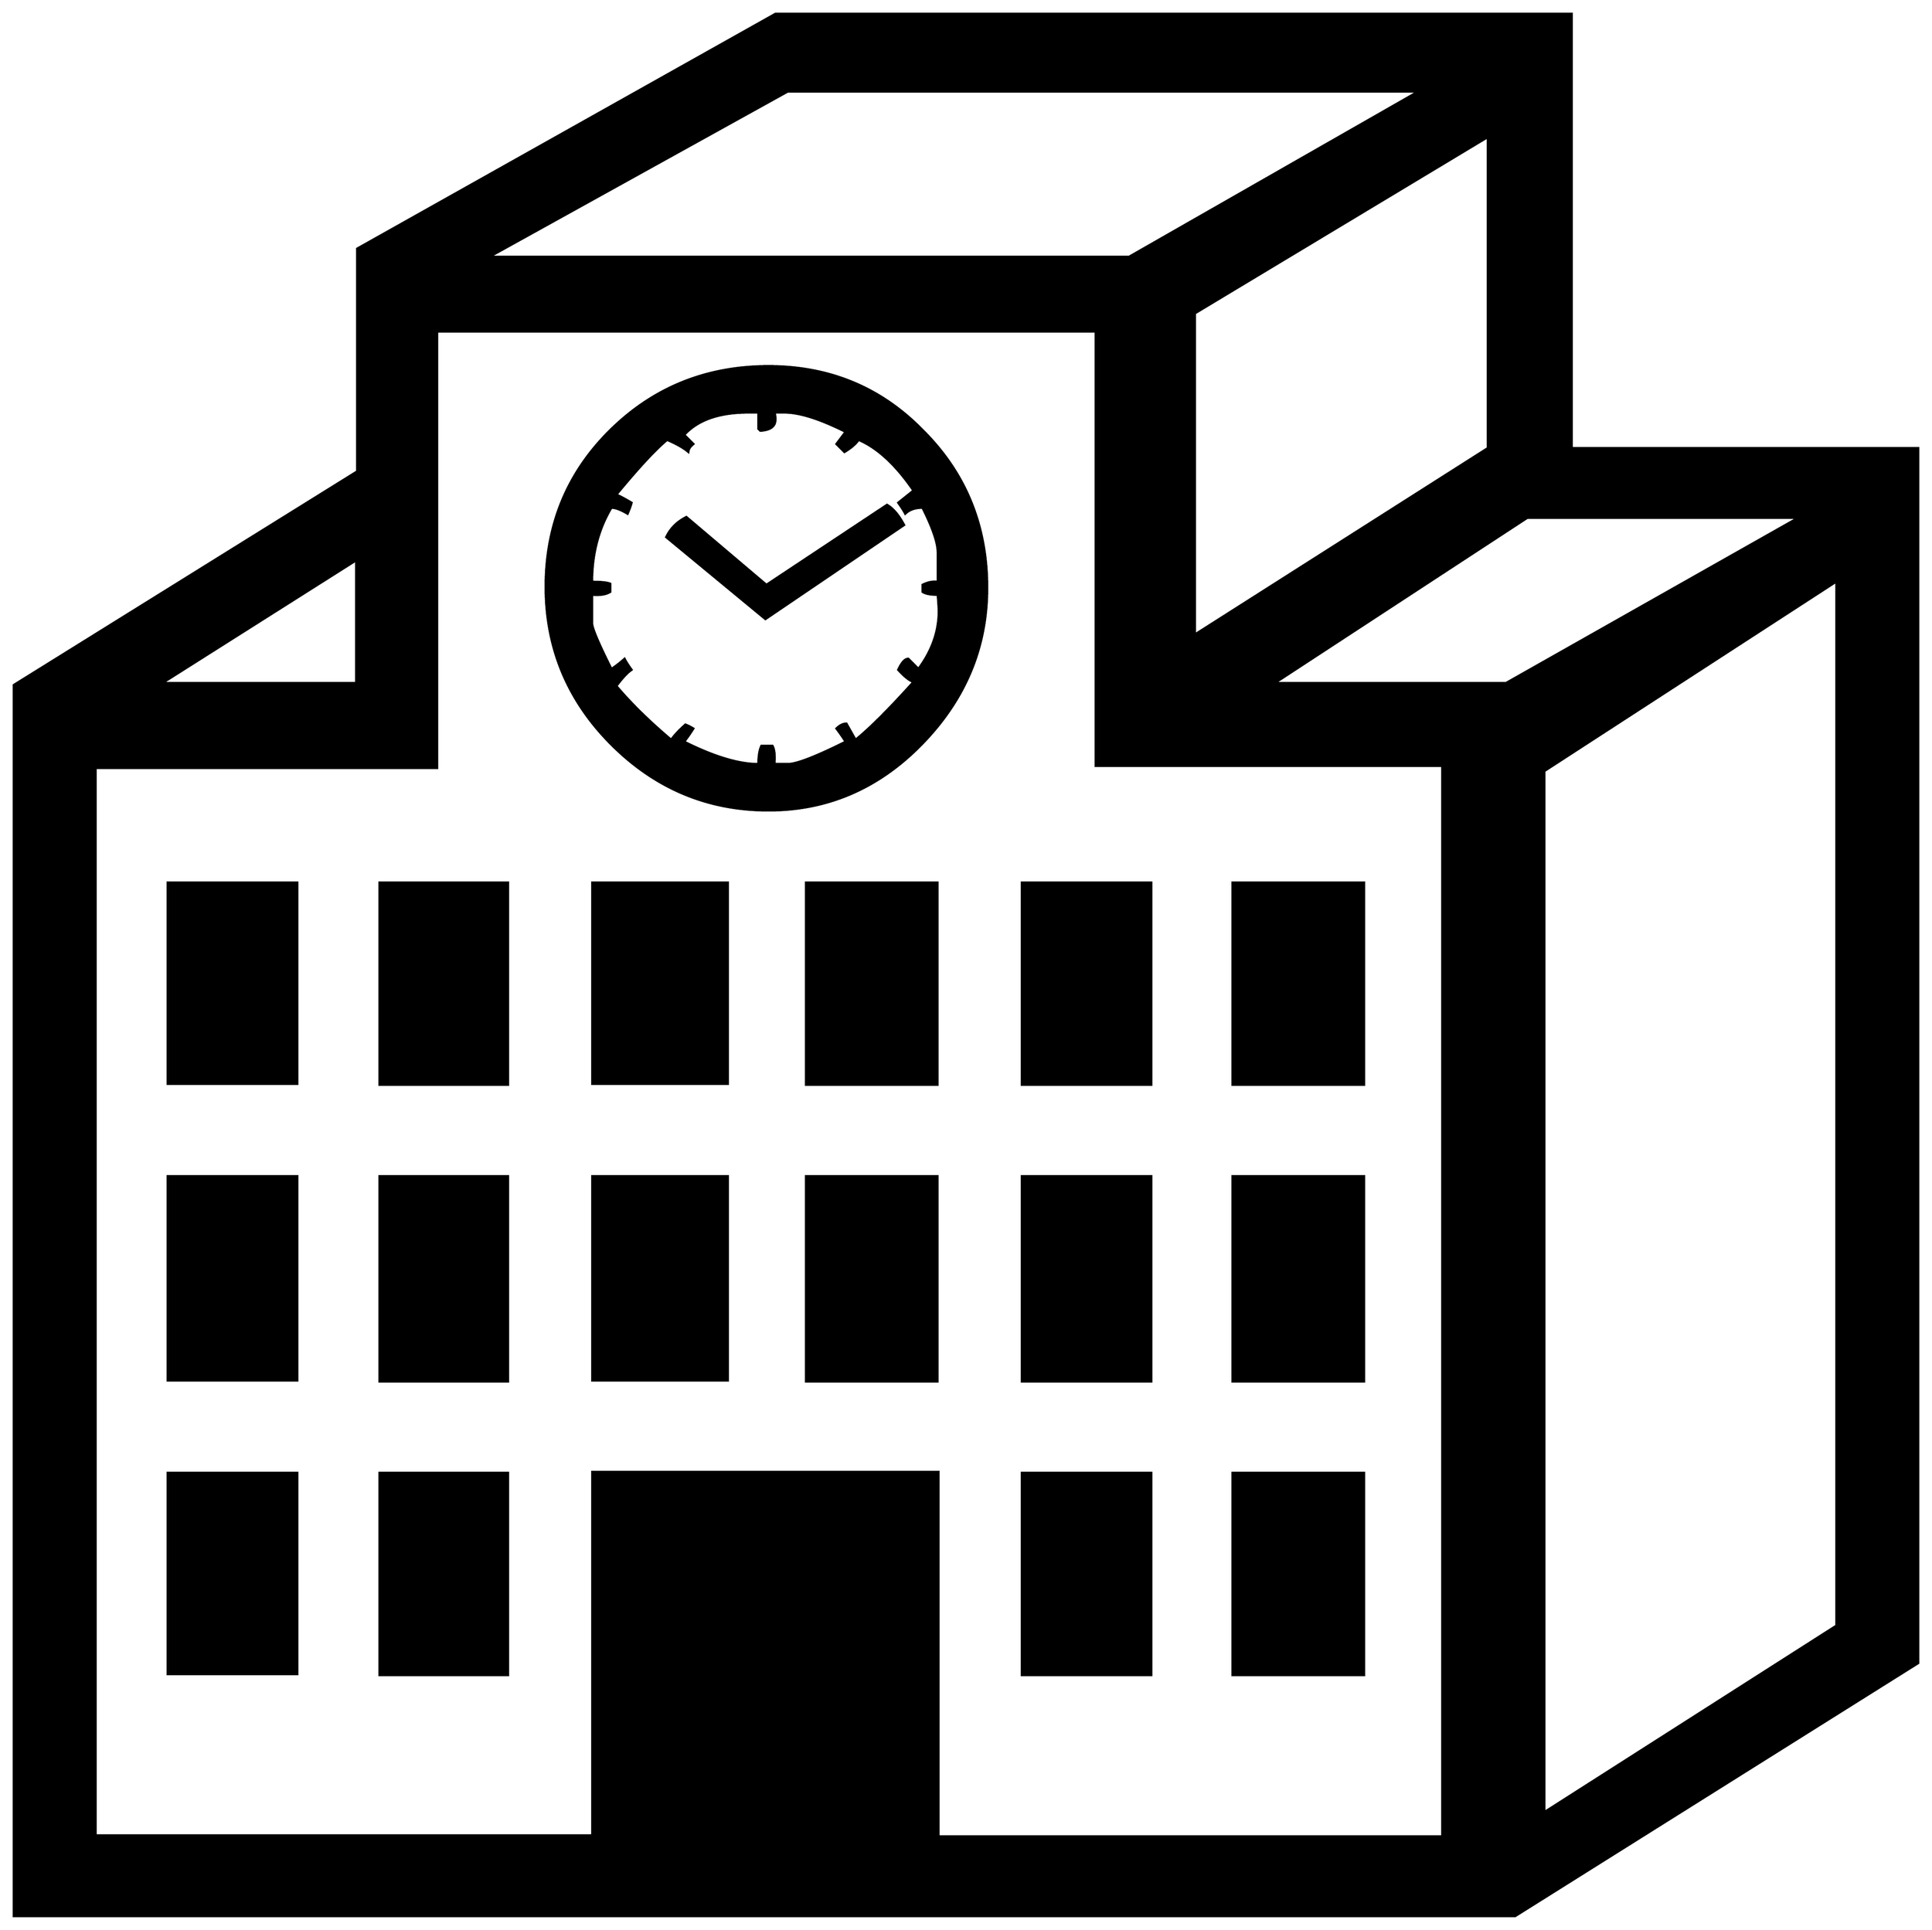 


\begin{tikzpicture}[y=0.80pt, x=0.80pt, yscale=-1.0, xscale=1.0, inner sep=0pt, outer sep=0pt]
\begin{scope}[shift={(100.0,1701.0)},nonzero rule]
  \path[draw=.,fill=.,line width=1.600pt] (1962.0,112.0) --
    (1564.0,362.0) -- (82.0,362.0) -- (82.0,-854.0) --
    (421.0,-1065.0) -- (421.0,-1285.0) -- (834.0,-1517.0) --
    (1620.0,-1517.0) -- (1620.0,-1088.0) -- (1962.0,-1088.0) --
    (1962.0,112.0) -- cycle(1537.0,-1088.0) -- (1537.0,-1395.0)
    -- (1248.0,-1221.0) -- (1248.0,-904.0) -- (1537.0,-1088.0)
    -- cycle(1843.0,-1019.0) -- (1576.0,-1019.0) --
    (1327.0,-856.0) -- (1555.0,-856.0) -- (1843.0,-1019.0) --
    cycle(1468.0,-1440.0) -- (846.0,-1440.0) -- (552.0,-1277.0)
    -- (1183.0,-1277.0) -- (1468.0,-1440.0) --
    cycle(1881.0,75.0) -- (1881.0,-956.0) -- (1593.0,-769.0) --
    (1593.0,259.0) -- (1881.0,75.0) -- cycle(1492.0,283.0) --
    (1492.0,-774.0) -- (1150.0,-774.0) -- (1150.0,-1203.0) --
    (500.0,-1203.0) -- (500.0,-772.0) -- (163.0,-772.0) --
    (163.0,282.0) -- (653.0,282.0) -- (653.0,-77.0) --
    (995.0,-77.0) -- (995.0,283.0) -- (1492.0,283.0) --
    cycle(420.0,-856.0) -- (420.0,-977.0) -- (229.0,-856.0) --
    (420.0,-856.0) -- cycle(1415.0,-459.0) -- (1285.0,-459.0) --
    (1285.0,-659.0) -- (1415.0,-659.0) -- (1415.0,-459.0) --
    cycle(1043.0,-950.0) .. controls (1043.0,-891.333) and
    (1021.667,-840.0) .. (979.0,-796.0) .. controls (936.333,-752.0)
    and (885.667,-730.0) .. (827.0,-730.0) .. controls
    (767.0,-730.0) and (715.333,-751.667) .. (672.0,-795.0) ..
    controls (628.667,-838.333) and (607.0,-890.333) .. (607.0,-951.0)
    .. controls (607.0,-1012.333) and (628.333,-1064.0) ..
    (671.0,-1106.0) .. controls (713.667,-1148.0) and
    (765.667,-1169.0) .. (827.0,-1169.0) .. controls
    (887.667,-1169.0) and (938.667,-1147.667) .. (980.0,-1105.0) ..
    controls (1022.0,-1063.0) and (1043.0,-1011.333) ..
    (1043.0,-950.0) -- cycle(1205.0,-459.0) -- (1077.0,-459.0)
    -- (1077.0,-659.0) -- (1205.0,-659.0) -- (1205.0,-459.0) --
    cycle(1415.0,-166.0) -- (1285.0,-166.0) -- (1285.0,-369.0)
    -- (1415.0,-369.0) -- (1415.0,-166.0) -- cycle(994.0,-459.0)
    -- (864.0,-459.0) -- (864.0,-659.0) -- (994.0,-659.0) --
    (994.0,-459.0) -- cycle(1205.0,-166.0) -- (1077.0,-166.0) --
    (1077.0,-369.0) -- (1205.0,-369.0) -- (1205.0,-166.0) --
    cycle(1415.0,124.0) -- (1285.0,124.0) -- (1285.0,-76.0) --
    (1415.0,-76.0) -- (1415.0,124.0) -- cycle(787.0,-460.0) --
    (653.0,-460.0) -- (653.0,-659.0) -- (787.0,-659.0) --
    (787.0,-460.0) -- cycle(994.0,-166.0) -- (864.0,-166.0) --
    (864.0,-369.0) -- (994.0,-369.0) -- (994.0,-166.0) --
    cycle(1205.0,124.0) -- (1077.0,124.0) -- (1077.0,-76.0) --
    (1205.0,-76.0) -- (1205.0,124.0) -- cycle(570.0,-459.0) --
    (443.0,-459.0) -- (443.0,-659.0) -- (570.0,-659.0) --
    (570.0,-459.0) -- cycle(787.0,-167.0) -- (653.0,-167.0) --
    (653.0,-369.0) -- (787.0,-369.0) -- (787.0,-167.0) --
    cycle(362.0,-460.0) -- (234.0,-460.0) -- (234.0,-659.0) --
    (362.0,-659.0) -- (362.0,-460.0) -- cycle(570.0,-166.0) --
    (443.0,-166.0) -- (443.0,-369.0) -- (570.0,-369.0) --
    (570.0,-166.0) -- cycle(362.0,-167.0) -- (234.0,-167.0) --
    (234.0,-369.0) -- (362.0,-369.0) -- (362.0,-167.0) --
    cycle(570.0,124.0) -- (443.0,124.0) -- (443.0,-76.0) --
    (570.0,-76.0) -- (570.0,124.0) -- cycle(362.0,123.0) --
    (234.0,123.0) -- (234.0,-76.0) -- (362.0,-76.0) --
    (362.0,123.0) -- cycle(995.0,-927.0) .. controls
    (995.0,-929.0) and (994.667,-934.333) .. (994.0,-943.0) ..
    controls (986.667,-943.0) and (981.667,-944.0) .. (979.0,-946.0)
    -- (979.0,-953.0) .. controls (984.333,-955.667) and
    (989.333,-956.667) .. (994.0,-956.0) -- (994.0,-985.0) ..
    controls (994.0,-994.333) and (989.0,-1009.0) ..
    (979.0,-1029.0) .. controls (971.667,-1029.0) and
    (966.0,-1027.0) .. (962.0,-1023.0) .. controls
    (960.667,-1025.667) and (958.333,-1029.333) .. (955.0,-1034.0) ..
    controls (958.333,-1036.667) and (963.333,-1040.667) ..
    (970.0,-1046.0) .. controls (952.667,-1071.333) and
    (934.667,-1088.0) .. (916.0,-1096.0) .. controls
    (913.333,-1092.0) and (908.667,-1088.0) .. (902.0,-1084.0) --
    (894.0,-1092.0) .. controls (896.0,-1094.667) and
    (899.0,-1098.667) .. (903.0,-1104.0) .. controls
    (877.667,-1116.667) and (857.667,-1123.0) .. (843.0,-1123.0) --
    (833.0,-1123.0) .. controls (833.667,-1121.667) and
    (834.0,-1119.333) .. (834.0,-1116.0) .. controls
    (834.0,-1109.333) and (829.0,-1105.667) .. (819.0,-1105.0) --
    (817.0,-1107.0) -- (817.0,-1123.0) -- (807.0,-1123.0) ..
    controls (778.333,-1123.0) and (757.333,-1115.667) ..
    (744.0,-1101.0) -- (753.0,-1092.0) .. controls
    (749.667,-1089.333) and (748.0,-1086.667) .. (748.0,-1084.0) ..
    controls (743.333,-1088.0) and (736.333,-1092.0) ..
    (727.0,-1096.0) .. controls (715.667,-1086.667) and
    (699.0,-1068.667) .. (677.0,-1042.0) .. controls
    (680.333,-1040.667) and (685.333,-1038.0) .. (692.0,-1034.0) ..
    controls (691.333,-1031.333) and (690.0,-1027.667) ..
    (688.0,-1023.0) .. controls (681.333,-1027.0) and
    (676.0,-1029.0) .. (672.0,-1029.0) .. controls
    (659.333,-1007.667) and (653.0,-983.333) .. (653.0,-956.0) ..
    controls (662.333,-956.0) and (668.333,-955.333) .. (671.0,-954.0)
    -- (671.0,-946.0) .. controls (667.0,-943.333) and
    (661.0,-942.333) .. (653.0,-943.0) -- (653.0,-915.0) ..
    controls (653.0,-910.333) and (659.333,-895.333) .. (672.0,-870.0)
    .. controls (675.333,-872.0) and (679.667,-875.333) ..
    (685.0,-880.0) .. controls (686.333,-877.333) and (688.667,-873.667)
    .. (692.0,-869.0) .. controls (688.0,-866.333) and
    (683.0,-861.0) .. (677.0,-853.0) .. controls (691.667,-835.667)
    and (709.667,-818.0) .. (731.0,-800.0) .. controls
    (733.667,-804.0) and (738.333,-809.0) .. (745.0,-815.0) ..
    controls (747.0,-814.333) and (749.667,-813.0) .. (753.0,-811.0)
    .. controls (751.0,-807.667) and (748.0,-803.333) ..
    (744.0,-798.0) .. controls (773.333,-783.333) and (797.667,-776.0)
    .. (817.0,-776.0) .. controls (817.0,-784.0) and
    (818.0,-790.0) .. (820.0,-794.0) -- (831.0,-794.0) ..
    controls (833.0,-790.667) and (833.667,-784.667) .. (833.0,-776.0)
    -- (846.0,-776.0) .. controls (854.667,-776.0) and
    (873.667,-783.333) .. (903.0,-798.0) .. controls (901.0,-801.333)
    and (898.0,-805.667) .. (894.0,-811.0) .. controls
    (897.333,-814.333) and (900.667,-816.0) .. (904.0,-816.0) --
    (913.0,-800.0) .. controls (927.0,-811.333) and (946.0,-830.333)
    .. (970.0,-857.0) .. controls (966.0,-858.333) and
    (961.0,-862.333) .. (955.0,-869.0) .. controls (958.333,-876.333)
    and (961.667,-880.0) .. (965.0,-880.0) -- (975.0,-870.0) ..
    controls (988.333,-888.0) and (995.0,-907.0) .. (995.0,-927.0)
    -- cycle(961.0,-1012.0) -- (824.0,-919.0) -- (726.0,-1000.0)
    .. controls (730.0,-1008.667) and (736.667,-1015.333) ..
    (746.0,-1020.0) -- (825.0,-953.0) -- (944.0,-1032.0) ..
    controls (950.0,-1028.667) and (955.667,-1022.0) ..
    (961.0,-1012.0) -- cycle;
\end{scope}

\end{tikzpicture}

